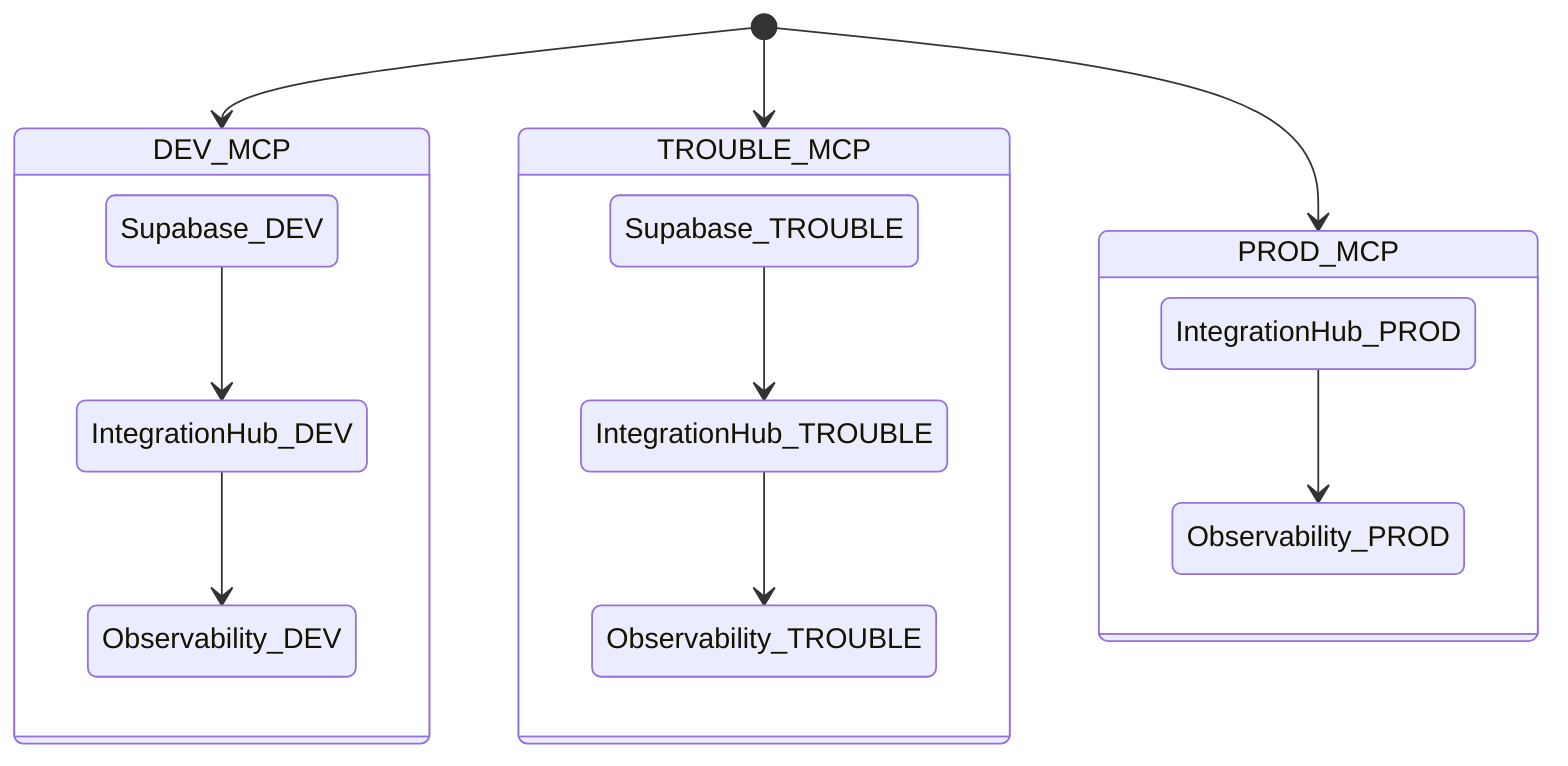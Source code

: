 %%{init: {\'theme\': \'dark\'}}%%
%%{init: {'theme': 'dark'}}%%
stateDiagram-v2
    [*] --> DEV_MCP
    [*] --> TROUBLE_MCP
    [*] --> PROD_MCP

    state DEV_MCP {
        state Secondary_DEV    
            Supabase_DEV --> IntegrationHub_DEV
            IntegrationHub_DEV --> Observability_DEV
        }

    state TROUBLE_MCP {
        state Secondary_TROUBLE 
            Supabase_TROUBLE --> IntegrationHub_TROUBLE
            IntegrationHub_TROUBLE --> Observability_TROUBLE
        }

    state PROD_MCP {
        state Secondary_PROD 
            IntegrationHub_PROD --> Observability_PROD
        }